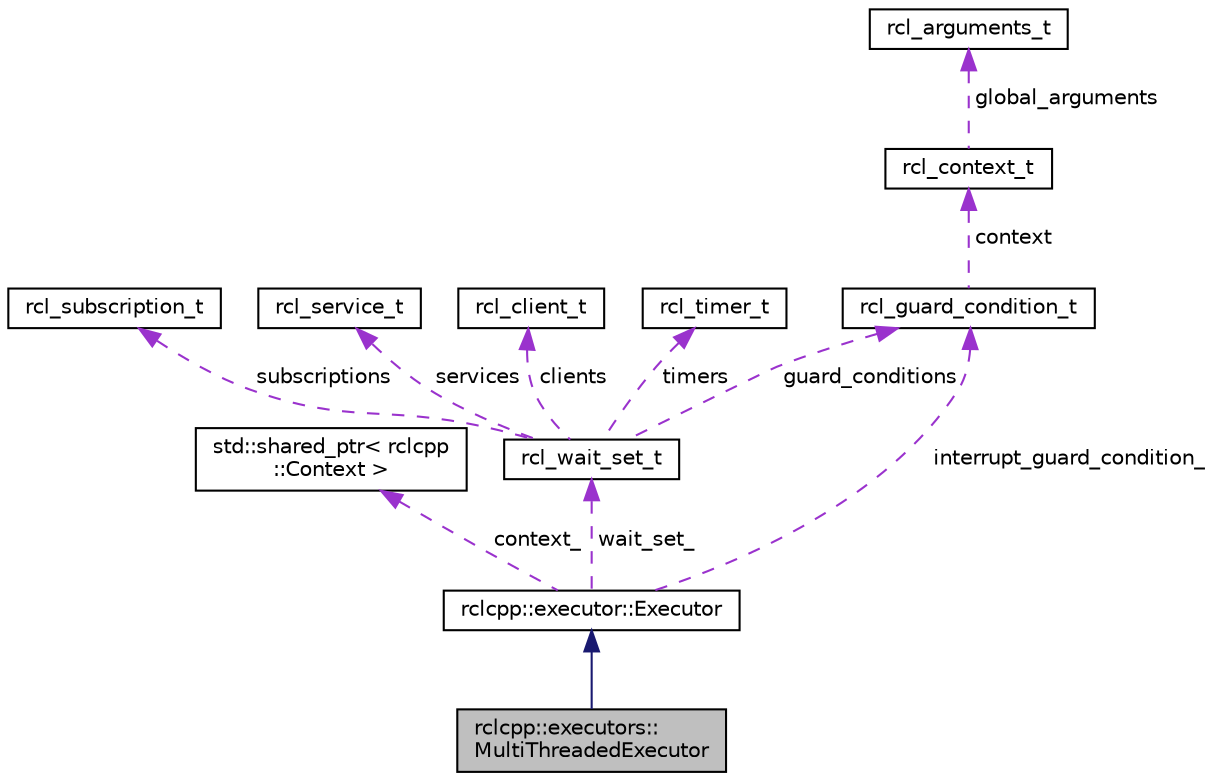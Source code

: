 digraph "rclcpp::executors::MultiThreadedExecutor"
{
  edge [fontname="Helvetica",fontsize="10",labelfontname="Helvetica",labelfontsize="10"];
  node [fontname="Helvetica",fontsize="10",shape=record];
  Node2 [label="rclcpp::executors::\lMultiThreadedExecutor",height=0.2,width=0.4,color="black", fillcolor="grey75", style="filled", fontcolor="black"];
  Node3 -> Node2 [dir="back",color="midnightblue",fontsize="10",style="solid",fontname="Helvetica"];
  Node3 [label="rclcpp::executor::Executor",height=0.2,width=0.4,color="black", fillcolor="white", style="filled",URL="$classrclcpp_1_1executor_1_1Executor.html",tooltip="Coordinate the order and timing of available communication tasks. "];
  Node4 -> Node3 [dir="back",color="darkorchid3",fontsize="10",style="dashed",label=" context_" ,fontname="Helvetica"];
  Node4 [label="std::shared_ptr\< rclcpp\l::Context \>",height=0.2,width=0.4,color="black", fillcolor="white", style="filled",URL="/home/developer/workspaces/docs_crystal/doxygen_tag_files/cppreference-doxygen-web.tag.xml$cpp/memory/shared_ptr.html"];
  Node5 -> Node3 [dir="back",color="darkorchid3",fontsize="10",style="dashed",label=" interrupt_guard_condition_" ,fontname="Helvetica"];
  Node5 [label="rcl_guard_condition_t",height=0.2,width=0.4,color="black", fillcolor="white", style="filled",URL="/home/developer/workspaces/docs_crystal/doxygen_tag_files/rcl.tag$structrcl__guard__condition__t.html"];
  Node6 -> Node5 [dir="back",color="darkorchid3",fontsize="10",style="dashed",label=" context" ,fontname="Helvetica"];
  Node6 [label="rcl_context_t",height=0.2,width=0.4,color="black", fillcolor="white", style="filled",URL="/home/developer/workspaces/docs_crystal/doxygen_tag_files/rcl.tag$structrcl__context__t.html"];
  Node7 -> Node6 [dir="back",color="darkorchid3",fontsize="10",style="dashed",label=" global_arguments" ,fontname="Helvetica"];
  Node7 [label="rcl_arguments_t",height=0.2,width=0.4,color="black", fillcolor="white", style="filled",URL="/home/developer/workspaces/docs_crystal/doxygen_tag_files/rcl.tag$structrcl__arguments__t.html"];
  Node8 -> Node3 [dir="back",color="darkorchid3",fontsize="10",style="dashed",label=" wait_set_" ,fontname="Helvetica"];
  Node8 [label="rcl_wait_set_t",height=0.2,width=0.4,color="black", fillcolor="white", style="filled",URL="/home/developer/workspaces/docs_crystal/doxygen_tag_files/rcl.tag$structrcl__wait__set__t.html"];
  Node9 -> Node8 [dir="back",color="darkorchid3",fontsize="10",style="dashed",label=" subscriptions" ,fontname="Helvetica"];
  Node9 [label="rcl_subscription_t",height=0.2,width=0.4,color="black", fillcolor="white", style="filled",URL="/home/developer/workspaces/docs_crystal/doxygen_tag_files/rcl.tag$structrcl__subscription__t.html"];
  Node10 -> Node8 [dir="back",color="darkorchid3",fontsize="10",style="dashed",label=" services" ,fontname="Helvetica"];
  Node10 [label="rcl_service_t",height=0.2,width=0.4,color="black", fillcolor="white", style="filled",URL="/home/developer/workspaces/docs_crystal/doxygen_tag_files/rcl.tag$structrcl__service__t.html"];
  Node5 -> Node8 [dir="back",color="darkorchid3",fontsize="10",style="dashed",label=" guard_conditions" ,fontname="Helvetica"];
  Node11 -> Node8 [dir="back",color="darkorchid3",fontsize="10",style="dashed",label=" clients" ,fontname="Helvetica"];
  Node11 [label="rcl_client_t",height=0.2,width=0.4,color="black", fillcolor="white", style="filled",URL="/home/developer/workspaces/docs_crystal/doxygen_tag_files/rcl.tag$structrcl__client__t.html"];
  Node12 -> Node8 [dir="back",color="darkorchid3",fontsize="10",style="dashed",label=" timers" ,fontname="Helvetica"];
  Node12 [label="rcl_timer_t",height=0.2,width=0.4,color="black", fillcolor="white", style="filled",URL="/home/developer/workspaces/docs_crystal/doxygen_tag_files/rcl.tag$structrcl__timer__t.html"];
}
